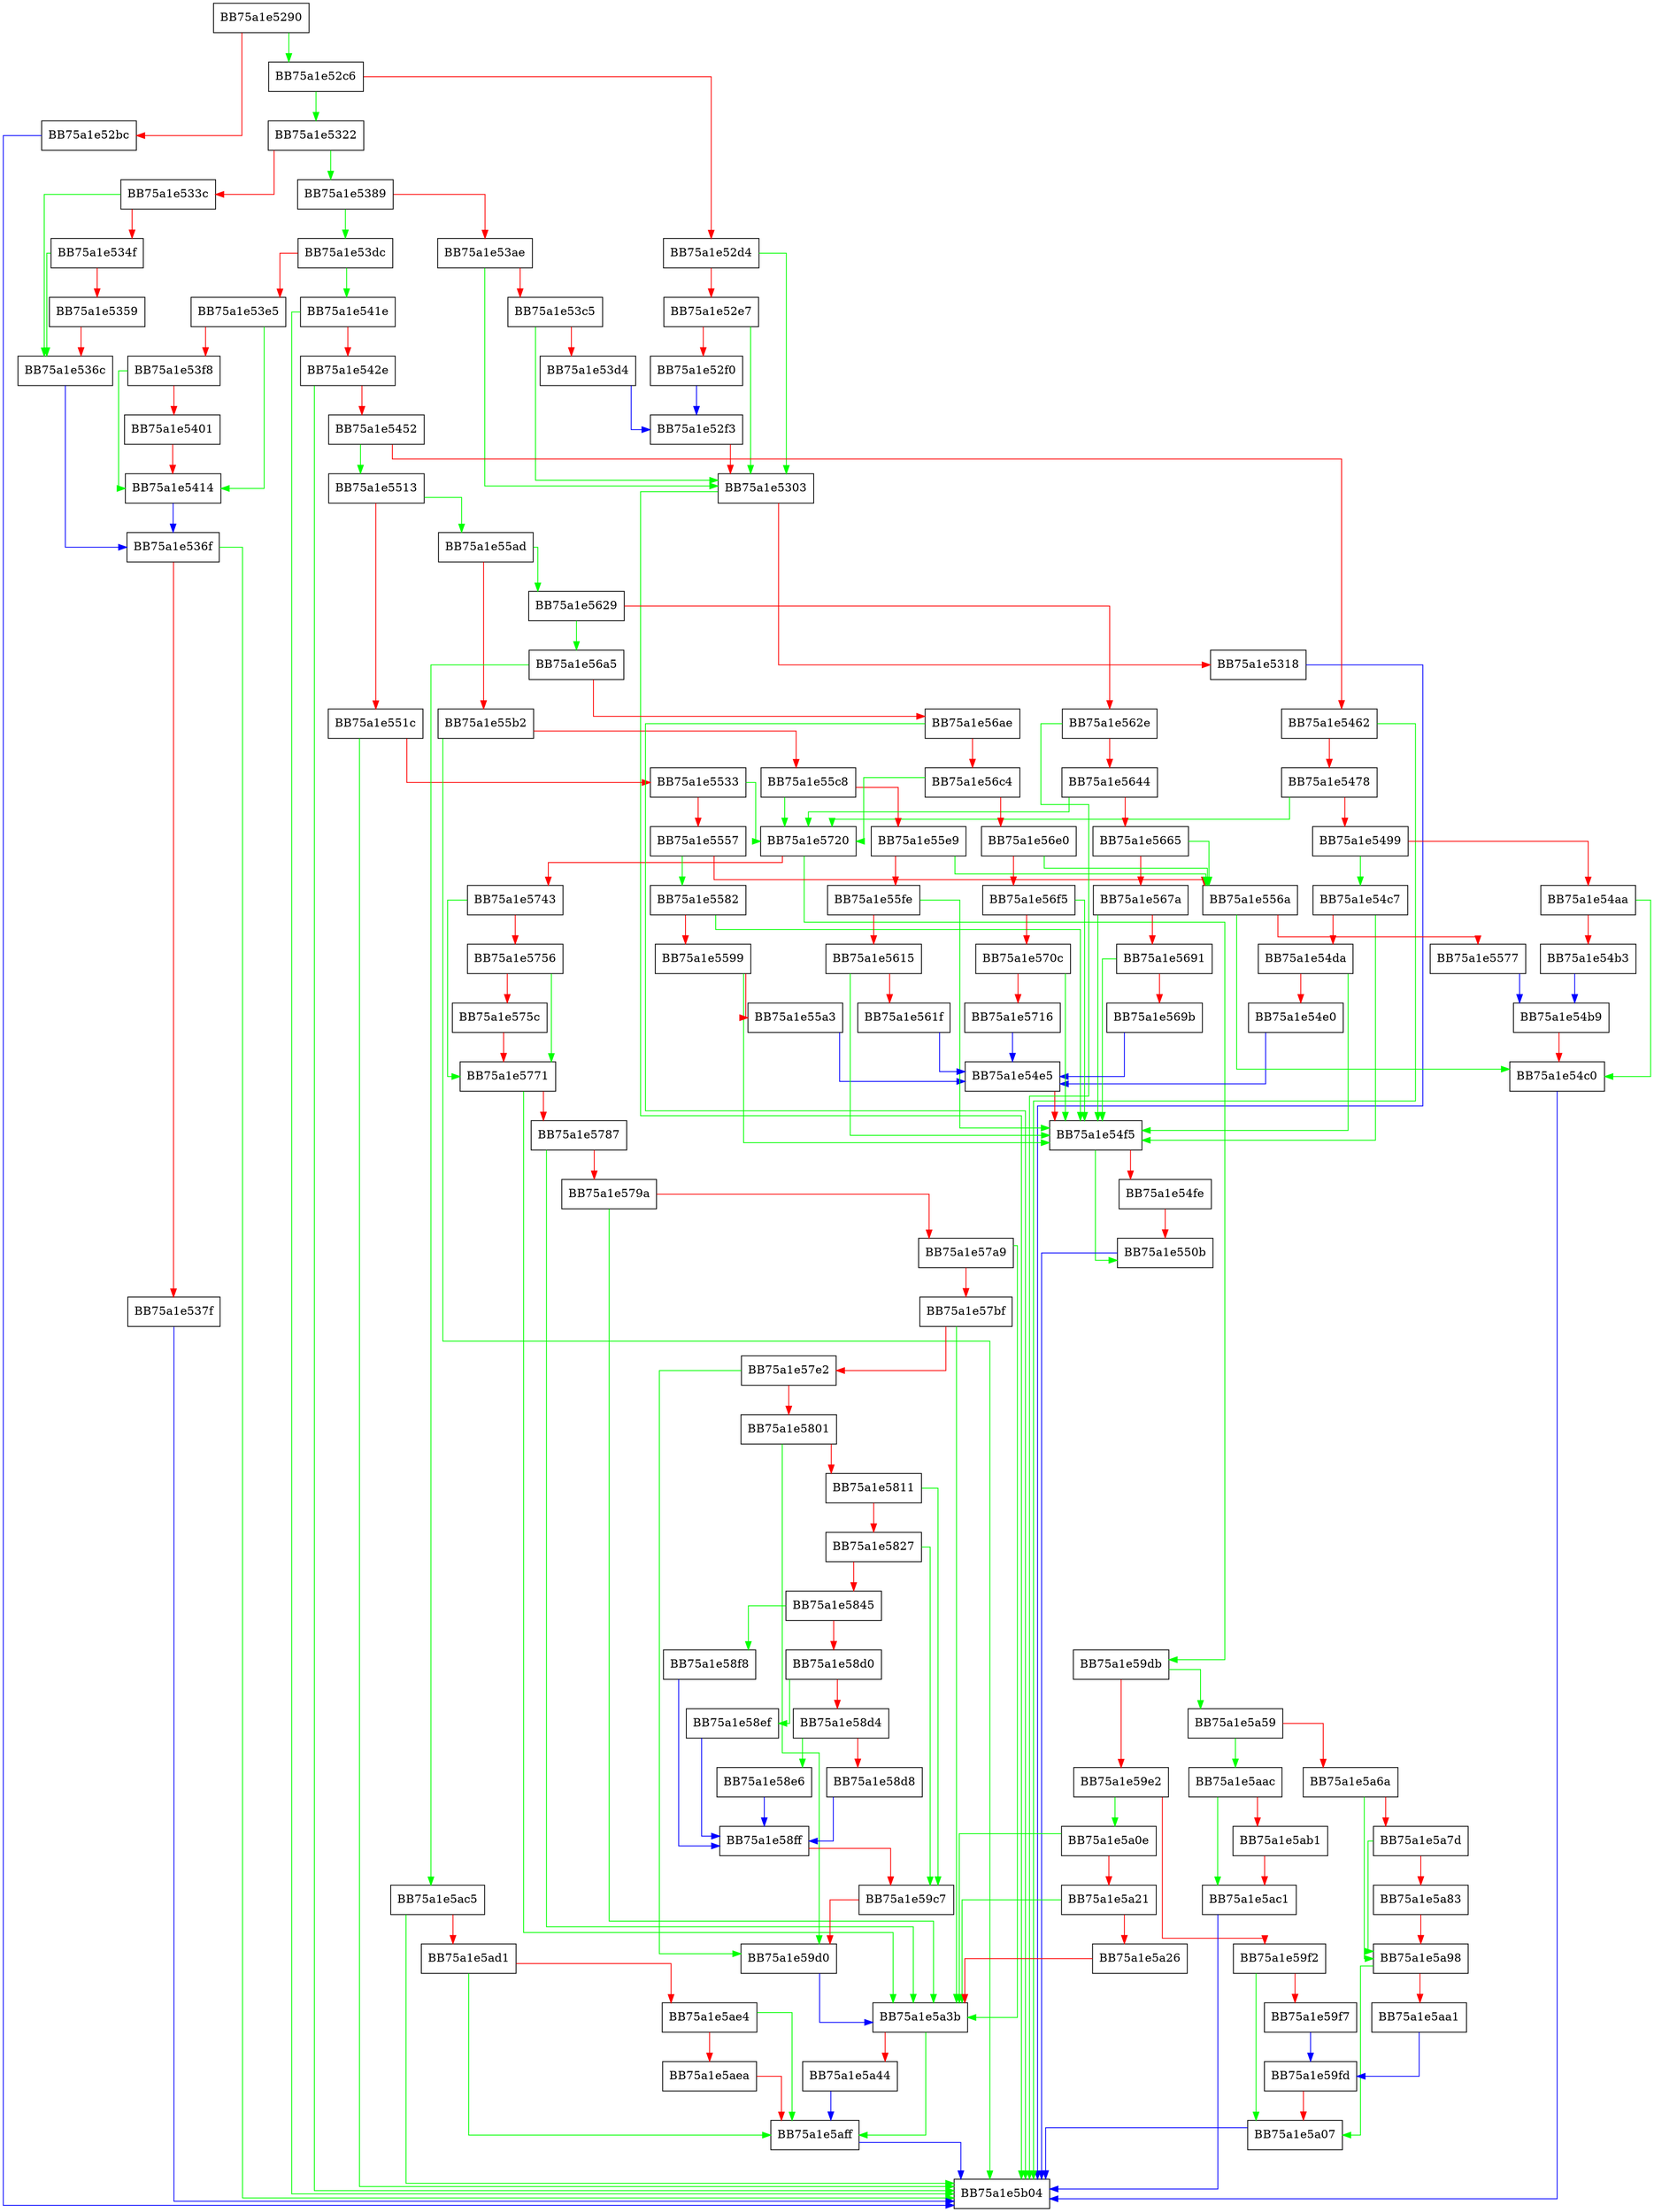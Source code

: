 digraph CheckSignature {
  node [shape="box"];
  graph [splines=ortho];
  BB75a1e5290 -> BB75a1e52c6 [color="green"];
  BB75a1e5290 -> BB75a1e52bc [color="red"];
  BB75a1e52bc -> BB75a1e5b04 [color="blue"];
  BB75a1e52c6 -> BB75a1e5322 [color="green"];
  BB75a1e52c6 -> BB75a1e52d4 [color="red"];
  BB75a1e52d4 -> BB75a1e5303 [color="green"];
  BB75a1e52d4 -> BB75a1e52e7 [color="red"];
  BB75a1e52e7 -> BB75a1e5303 [color="green"];
  BB75a1e52e7 -> BB75a1e52f0 [color="red"];
  BB75a1e52f0 -> BB75a1e52f3 [color="blue"];
  BB75a1e52f3 -> BB75a1e5303 [color="red"];
  BB75a1e5303 -> BB75a1e5b04 [color="green"];
  BB75a1e5303 -> BB75a1e5318 [color="red"];
  BB75a1e5318 -> BB75a1e5b04 [color="blue"];
  BB75a1e5322 -> BB75a1e5389 [color="green"];
  BB75a1e5322 -> BB75a1e533c [color="red"];
  BB75a1e533c -> BB75a1e536c [color="green"];
  BB75a1e533c -> BB75a1e534f [color="red"];
  BB75a1e534f -> BB75a1e536c [color="green"];
  BB75a1e534f -> BB75a1e5359 [color="red"];
  BB75a1e5359 -> BB75a1e536c [color="red"];
  BB75a1e536c -> BB75a1e536f [color="blue"];
  BB75a1e536f -> BB75a1e5b04 [color="green"];
  BB75a1e536f -> BB75a1e537f [color="red"];
  BB75a1e537f -> BB75a1e5b04 [color="blue"];
  BB75a1e5389 -> BB75a1e53dc [color="green"];
  BB75a1e5389 -> BB75a1e53ae [color="red"];
  BB75a1e53ae -> BB75a1e5303 [color="green"];
  BB75a1e53ae -> BB75a1e53c5 [color="red"];
  BB75a1e53c5 -> BB75a1e5303 [color="green"];
  BB75a1e53c5 -> BB75a1e53d4 [color="red"];
  BB75a1e53d4 -> BB75a1e52f3 [color="blue"];
  BB75a1e53dc -> BB75a1e541e [color="green"];
  BB75a1e53dc -> BB75a1e53e5 [color="red"];
  BB75a1e53e5 -> BB75a1e5414 [color="green"];
  BB75a1e53e5 -> BB75a1e53f8 [color="red"];
  BB75a1e53f8 -> BB75a1e5414 [color="green"];
  BB75a1e53f8 -> BB75a1e5401 [color="red"];
  BB75a1e5401 -> BB75a1e5414 [color="red"];
  BB75a1e5414 -> BB75a1e536f [color="blue"];
  BB75a1e541e -> BB75a1e5b04 [color="green"];
  BB75a1e541e -> BB75a1e542e [color="red"];
  BB75a1e542e -> BB75a1e5b04 [color="green"];
  BB75a1e542e -> BB75a1e5452 [color="red"];
  BB75a1e5452 -> BB75a1e5513 [color="green"];
  BB75a1e5452 -> BB75a1e5462 [color="red"];
  BB75a1e5462 -> BB75a1e5b04 [color="green"];
  BB75a1e5462 -> BB75a1e5478 [color="red"];
  BB75a1e5478 -> BB75a1e5720 [color="green"];
  BB75a1e5478 -> BB75a1e5499 [color="red"];
  BB75a1e5499 -> BB75a1e54c7 [color="green"];
  BB75a1e5499 -> BB75a1e54aa [color="red"];
  BB75a1e54aa -> BB75a1e54c0 [color="green"];
  BB75a1e54aa -> BB75a1e54b3 [color="red"];
  BB75a1e54b3 -> BB75a1e54b9 [color="blue"];
  BB75a1e54b9 -> BB75a1e54c0 [color="red"];
  BB75a1e54c0 -> BB75a1e5b04 [color="blue"];
  BB75a1e54c7 -> BB75a1e54f5 [color="green"];
  BB75a1e54c7 -> BB75a1e54da [color="red"];
  BB75a1e54da -> BB75a1e54f5 [color="green"];
  BB75a1e54da -> BB75a1e54e0 [color="red"];
  BB75a1e54e0 -> BB75a1e54e5 [color="blue"];
  BB75a1e54e5 -> BB75a1e54f5 [color="red"];
  BB75a1e54f5 -> BB75a1e550b [color="green"];
  BB75a1e54f5 -> BB75a1e54fe [color="red"];
  BB75a1e54fe -> BB75a1e550b [color="red"];
  BB75a1e550b -> BB75a1e5b04 [color="blue"];
  BB75a1e5513 -> BB75a1e55ad [color="green"];
  BB75a1e5513 -> BB75a1e551c [color="red"];
  BB75a1e551c -> BB75a1e5b04 [color="green"];
  BB75a1e551c -> BB75a1e5533 [color="red"];
  BB75a1e5533 -> BB75a1e5720 [color="green"];
  BB75a1e5533 -> BB75a1e5557 [color="red"];
  BB75a1e5557 -> BB75a1e5582 [color="green"];
  BB75a1e5557 -> BB75a1e556a [color="red"];
  BB75a1e556a -> BB75a1e54c0 [color="green"];
  BB75a1e556a -> BB75a1e5577 [color="red"];
  BB75a1e5577 -> BB75a1e54b9 [color="blue"];
  BB75a1e5582 -> BB75a1e54f5 [color="green"];
  BB75a1e5582 -> BB75a1e5599 [color="red"];
  BB75a1e5599 -> BB75a1e54f5 [color="green"];
  BB75a1e5599 -> BB75a1e55a3 [color="red"];
  BB75a1e55a3 -> BB75a1e54e5 [color="blue"];
  BB75a1e55ad -> BB75a1e5629 [color="green"];
  BB75a1e55ad -> BB75a1e55b2 [color="red"];
  BB75a1e55b2 -> BB75a1e5b04 [color="green"];
  BB75a1e55b2 -> BB75a1e55c8 [color="red"];
  BB75a1e55c8 -> BB75a1e5720 [color="green"];
  BB75a1e55c8 -> BB75a1e55e9 [color="red"];
  BB75a1e55e9 -> BB75a1e556a [color="green"];
  BB75a1e55e9 -> BB75a1e55fe [color="red"];
  BB75a1e55fe -> BB75a1e54f5 [color="green"];
  BB75a1e55fe -> BB75a1e5615 [color="red"];
  BB75a1e5615 -> BB75a1e54f5 [color="green"];
  BB75a1e5615 -> BB75a1e561f [color="red"];
  BB75a1e561f -> BB75a1e54e5 [color="blue"];
  BB75a1e5629 -> BB75a1e56a5 [color="green"];
  BB75a1e5629 -> BB75a1e562e [color="red"];
  BB75a1e562e -> BB75a1e5b04 [color="green"];
  BB75a1e562e -> BB75a1e5644 [color="red"];
  BB75a1e5644 -> BB75a1e5720 [color="green"];
  BB75a1e5644 -> BB75a1e5665 [color="red"];
  BB75a1e5665 -> BB75a1e556a [color="green"];
  BB75a1e5665 -> BB75a1e567a [color="red"];
  BB75a1e567a -> BB75a1e54f5 [color="green"];
  BB75a1e567a -> BB75a1e5691 [color="red"];
  BB75a1e5691 -> BB75a1e54f5 [color="green"];
  BB75a1e5691 -> BB75a1e569b [color="red"];
  BB75a1e569b -> BB75a1e54e5 [color="blue"];
  BB75a1e56a5 -> BB75a1e5ac5 [color="green"];
  BB75a1e56a5 -> BB75a1e56ae [color="red"];
  BB75a1e56ae -> BB75a1e5b04 [color="green"];
  BB75a1e56ae -> BB75a1e56c4 [color="red"];
  BB75a1e56c4 -> BB75a1e5720 [color="green"];
  BB75a1e56c4 -> BB75a1e56e0 [color="red"];
  BB75a1e56e0 -> BB75a1e556a [color="green"];
  BB75a1e56e0 -> BB75a1e56f5 [color="red"];
  BB75a1e56f5 -> BB75a1e54f5 [color="green"];
  BB75a1e56f5 -> BB75a1e570c [color="red"];
  BB75a1e570c -> BB75a1e54f5 [color="green"];
  BB75a1e570c -> BB75a1e5716 [color="red"];
  BB75a1e5716 -> BB75a1e54e5 [color="blue"];
  BB75a1e5720 -> BB75a1e59db [color="green"];
  BB75a1e5720 -> BB75a1e5743 [color="red"];
  BB75a1e5743 -> BB75a1e5771 [color="green"];
  BB75a1e5743 -> BB75a1e5756 [color="red"];
  BB75a1e5756 -> BB75a1e5771 [color="green"];
  BB75a1e5756 -> BB75a1e575c [color="red"];
  BB75a1e575c -> BB75a1e5771 [color="red"];
  BB75a1e5771 -> BB75a1e5a3b [color="green"];
  BB75a1e5771 -> BB75a1e5787 [color="red"];
  BB75a1e5787 -> BB75a1e5a3b [color="green"];
  BB75a1e5787 -> BB75a1e579a [color="red"];
  BB75a1e579a -> BB75a1e5a3b [color="green"];
  BB75a1e579a -> BB75a1e57a9 [color="red"];
  BB75a1e57a9 -> BB75a1e5a3b [color="green"];
  BB75a1e57a9 -> BB75a1e57bf [color="red"];
  BB75a1e57bf -> BB75a1e5a3b [color="green"];
  BB75a1e57bf -> BB75a1e57e2 [color="red"];
  BB75a1e57e2 -> BB75a1e59d0 [color="green"];
  BB75a1e57e2 -> BB75a1e5801 [color="red"];
  BB75a1e5801 -> BB75a1e59d0 [color="green"];
  BB75a1e5801 -> BB75a1e5811 [color="red"];
  BB75a1e5811 -> BB75a1e59c7 [color="green"];
  BB75a1e5811 -> BB75a1e5827 [color="red"];
  BB75a1e5827 -> BB75a1e59c7 [color="green"];
  BB75a1e5827 -> BB75a1e5845 [color="red"];
  BB75a1e5845 -> BB75a1e58f8 [color="green"];
  BB75a1e5845 -> BB75a1e58d0 [color="red"];
  BB75a1e58d0 -> BB75a1e58ef [color="green"];
  BB75a1e58d0 -> BB75a1e58d4 [color="red"];
  BB75a1e58d4 -> BB75a1e58e6 [color="green"];
  BB75a1e58d4 -> BB75a1e58d8 [color="red"];
  BB75a1e58d8 -> BB75a1e58ff [color="blue"];
  BB75a1e58e6 -> BB75a1e58ff [color="blue"];
  BB75a1e58ef -> BB75a1e58ff [color="blue"];
  BB75a1e58f8 -> BB75a1e58ff [color="blue"];
  BB75a1e58ff -> BB75a1e59c7 [color="red"];
  BB75a1e59c7 -> BB75a1e59d0 [color="red"];
  BB75a1e59d0 -> BB75a1e5a3b [color="blue"];
  BB75a1e59db -> BB75a1e5a59 [color="green"];
  BB75a1e59db -> BB75a1e59e2 [color="red"];
  BB75a1e59e2 -> BB75a1e5a0e [color="green"];
  BB75a1e59e2 -> BB75a1e59f2 [color="red"];
  BB75a1e59f2 -> BB75a1e5a07 [color="green"];
  BB75a1e59f2 -> BB75a1e59f7 [color="red"];
  BB75a1e59f7 -> BB75a1e59fd [color="blue"];
  BB75a1e59fd -> BB75a1e5a07 [color="red"];
  BB75a1e5a07 -> BB75a1e5b04 [color="blue"];
  BB75a1e5a0e -> BB75a1e5a3b [color="green"];
  BB75a1e5a0e -> BB75a1e5a21 [color="red"];
  BB75a1e5a21 -> BB75a1e5a3b [color="green"];
  BB75a1e5a21 -> BB75a1e5a26 [color="red"];
  BB75a1e5a26 -> BB75a1e5a3b [color="red"];
  BB75a1e5a3b -> BB75a1e5aff [color="green"];
  BB75a1e5a3b -> BB75a1e5a44 [color="red"];
  BB75a1e5a44 -> BB75a1e5aff [color="blue"];
  BB75a1e5a59 -> BB75a1e5aac [color="green"];
  BB75a1e5a59 -> BB75a1e5a6a [color="red"];
  BB75a1e5a6a -> BB75a1e5a98 [color="green"];
  BB75a1e5a6a -> BB75a1e5a7d [color="red"];
  BB75a1e5a7d -> BB75a1e5a98 [color="green"];
  BB75a1e5a7d -> BB75a1e5a83 [color="red"];
  BB75a1e5a83 -> BB75a1e5a98 [color="red"];
  BB75a1e5a98 -> BB75a1e5a07 [color="green"];
  BB75a1e5a98 -> BB75a1e5aa1 [color="red"];
  BB75a1e5aa1 -> BB75a1e59fd [color="blue"];
  BB75a1e5aac -> BB75a1e5ac1 [color="green"];
  BB75a1e5aac -> BB75a1e5ab1 [color="red"];
  BB75a1e5ab1 -> BB75a1e5ac1 [color="red"];
  BB75a1e5ac1 -> BB75a1e5b04 [color="blue"];
  BB75a1e5ac5 -> BB75a1e5b04 [color="green"];
  BB75a1e5ac5 -> BB75a1e5ad1 [color="red"];
  BB75a1e5ad1 -> BB75a1e5aff [color="green"];
  BB75a1e5ad1 -> BB75a1e5ae4 [color="red"];
  BB75a1e5ae4 -> BB75a1e5aff [color="green"];
  BB75a1e5ae4 -> BB75a1e5aea [color="red"];
  BB75a1e5aea -> BB75a1e5aff [color="red"];
  BB75a1e5aff -> BB75a1e5b04 [color="blue"];
}